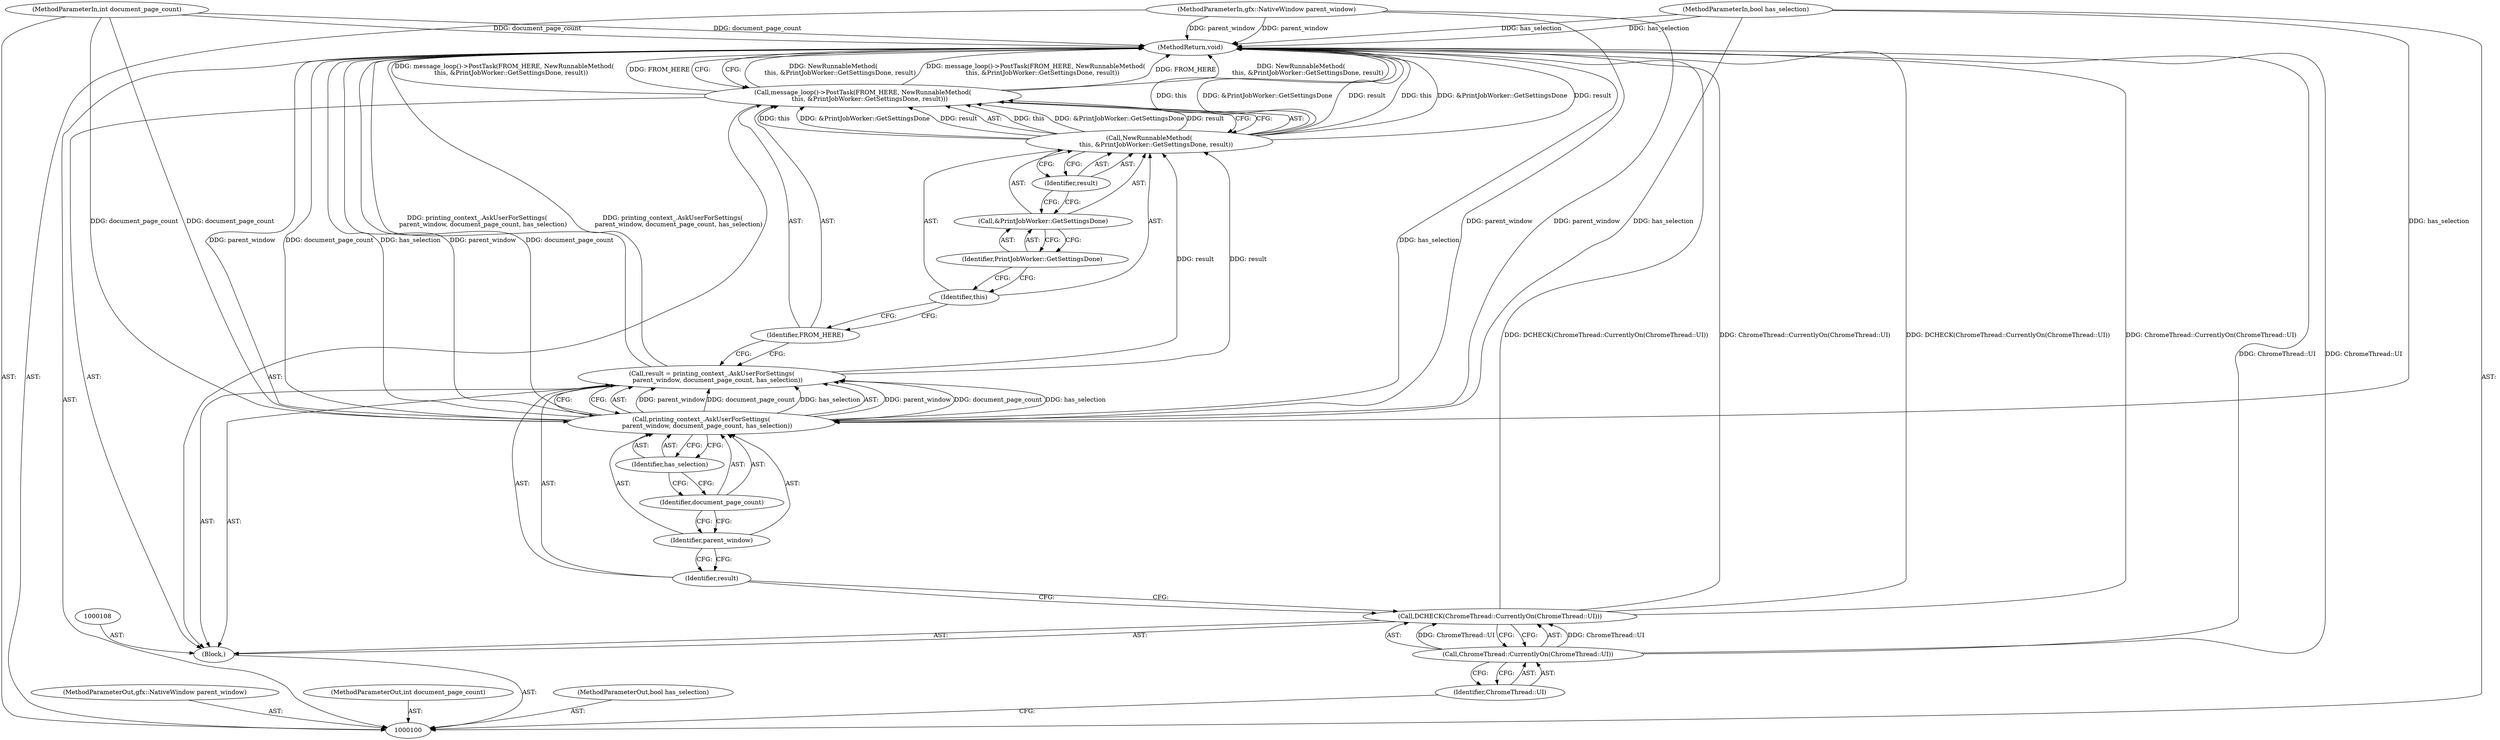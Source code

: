 digraph "1_Chrome_fc790462b4f248712bbc8c3734664dd6b05f80f2_0" {
"1000122" [label="(MethodReturn,void)"];
"1000101" [label="(MethodParameterIn,gfx::NativeWindow parent_window)"];
"1000164" [label="(MethodParameterOut,gfx::NativeWindow parent_window)"];
"1000102" [label="(MethodParameterIn,int document_page_count)"];
"1000165" [label="(MethodParameterOut,int document_page_count)"];
"1000103" [label="(MethodParameterIn,bool has_selection)"];
"1000166" [label="(MethodParameterOut,bool has_selection)"];
"1000104" [label="(Block,)"];
"1000106" [label="(Call,ChromeThread::CurrentlyOn(ChromeThread::UI))"];
"1000105" [label="(Call,DCHECK(ChromeThread::CurrentlyOn(ChromeThread::UI)))"];
"1000107" [label="(Identifier,ChromeThread::UI)"];
"1000109" [label="(Call,result = printing_context_.AskUserForSettings(\n      parent_window, document_page_count, has_selection))"];
"1000110" [label="(Identifier,result)"];
"1000111" [label="(Call,printing_context_.AskUserForSettings(\n      parent_window, document_page_count, has_selection))"];
"1000113" [label="(Identifier,document_page_count)"];
"1000114" [label="(Identifier,has_selection)"];
"1000112" [label="(Identifier,parent_window)"];
"1000116" [label="(Identifier,FROM_HERE)"];
"1000115" [label="(Call,message_loop()->PostTask(FROM_HERE, NewRunnableMethod(\n       this, &PrintJobWorker::GetSettingsDone, result)))"];
"1000117" [label="(Call,NewRunnableMethod(\n       this, &PrintJobWorker::GetSettingsDone, result))"];
"1000119" [label="(Call,&PrintJobWorker::GetSettingsDone)"];
"1000120" [label="(Identifier,PrintJobWorker::GetSettingsDone)"];
"1000121" [label="(Identifier,result)"];
"1000118" [label="(Identifier,this)"];
"1000122" -> "1000100"  [label="AST: "];
"1000122" -> "1000115"  [label="CFG: "];
"1000115" -> "1000122"  [label="DDG: NewRunnableMethod(\n       this, &PrintJobWorker::GetSettingsDone, result)"];
"1000115" -> "1000122"  [label="DDG: message_loop()->PostTask(FROM_HERE, NewRunnableMethod(\n       this, &PrintJobWorker::GetSettingsDone, result))"];
"1000115" -> "1000122"  [label="DDG: FROM_HERE"];
"1000106" -> "1000122"  [label="DDG: ChromeThread::UI"];
"1000105" -> "1000122"  [label="DDG: DCHECK(ChromeThread::CurrentlyOn(ChromeThread::UI))"];
"1000105" -> "1000122"  [label="DDG: ChromeThread::CurrentlyOn(ChromeThread::UI)"];
"1000111" -> "1000122"  [label="DDG: has_selection"];
"1000111" -> "1000122"  [label="DDG: parent_window"];
"1000111" -> "1000122"  [label="DDG: document_page_count"];
"1000103" -> "1000122"  [label="DDG: has_selection"];
"1000117" -> "1000122"  [label="DDG: this"];
"1000117" -> "1000122"  [label="DDG: &PrintJobWorker::GetSettingsDone"];
"1000117" -> "1000122"  [label="DDG: result"];
"1000102" -> "1000122"  [label="DDG: document_page_count"];
"1000101" -> "1000122"  [label="DDG: parent_window"];
"1000109" -> "1000122"  [label="DDG: printing_context_.AskUserForSettings(\n      parent_window, document_page_count, has_selection)"];
"1000101" -> "1000100"  [label="AST: "];
"1000101" -> "1000122"  [label="DDG: parent_window"];
"1000101" -> "1000111"  [label="DDG: parent_window"];
"1000164" -> "1000100"  [label="AST: "];
"1000102" -> "1000100"  [label="AST: "];
"1000102" -> "1000122"  [label="DDG: document_page_count"];
"1000102" -> "1000111"  [label="DDG: document_page_count"];
"1000165" -> "1000100"  [label="AST: "];
"1000103" -> "1000100"  [label="AST: "];
"1000103" -> "1000122"  [label="DDG: has_selection"];
"1000103" -> "1000111"  [label="DDG: has_selection"];
"1000166" -> "1000100"  [label="AST: "];
"1000104" -> "1000100"  [label="AST: "];
"1000105" -> "1000104"  [label="AST: "];
"1000108" -> "1000104"  [label="AST: "];
"1000109" -> "1000104"  [label="AST: "];
"1000115" -> "1000104"  [label="AST: "];
"1000106" -> "1000105"  [label="AST: "];
"1000106" -> "1000107"  [label="CFG: "];
"1000107" -> "1000106"  [label="AST: "];
"1000105" -> "1000106"  [label="CFG: "];
"1000106" -> "1000122"  [label="DDG: ChromeThread::UI"];
"1000106" -> "1000105"  [label="DDG: ChromeThread::UI"];
"1000105" -> "1000104"  [label="AST: "];
"1000105" -> "1000106"  [label="CFG: "];
"1000106" -> "1000105"  [label="AST: "];
"1000110" -> "1000105"  [label="CFG: "];
"1000105" -> "1000122"  [label="DDG: DCHECK(ChromeThread::CurrentlyOn(ChromeThread::UI))"];
"1000105" -> "1000122"  [label="DDG: ChromeThread::CurrentlyOn(ChromeThread::UI)"];
"1000106" -> "1000105"  [label="DDG: ChromeThread::UI"];
"1000107" -> "1000106"  [label="AST: "];
"1000107" -> "1000100"  [label="CFG: "];
"1000106" -> "1000107"  [label="CFG: "];
"1000109" -> "1000104"  [label="AST: "];
"1000109" -> "1000111"  [label="CFG: "];
"1000110" -> "1000109"  [label="AST: "];
"1000111" -> "1000109"  [label="AST: "];
"1000116" -> "1000109"  [label="CFG: "];
"1000109" -> "1000122"  [label="DDG: printing_context_.AskUserForSettings(\n      parent_window, document_page_count, has_selection)"];
"1000111" -> "1000109"  [label="DDG: parent_window"];
"1000111" -> "1000109"  [label="DDG: document_page_count"];
"1000111" -> "1000109"  [label="DDG: has_selection"];
"1000109" -> "1000117"  [label="DDG: result"];
"1000110" -> "1000109"  [label="AST: "];
"1000110" -> "1000105"  [label="CFG: "];
"1000112" -> "1000110"  [label="CFG: "];
"1000111" -> "1000109"  [label="AST: "];
"1000111" -> "1000114"  [label="CFG: "];
"1000112" -> "1000111"  [label="AST: "];
"1000113" -> "1000111"  [label="AST: "];
"1000114" -> "1000111"  [label="AST: "];
"1000109" -> "1000111"  [label="CFG: "];
"1000111" -> "1000122"  [label="DDG: has_selection"];
"1000111" -> "1000122"  [label="DDG: parent_window"];
"1000111" -> "1000122"  [label="DDG: document_page_count"];
"1000111" -> "1000109"  [label="DDG: parent_window"];
"1000111" -> "1000109"  [label="DDG: document_page_count"];
"1000111" -> "1000109"  [label="DDG: has_selection"];
"1000101" -> "1000111"  [label="DDG: parent_window"];
"1000102" -> "1000111"  [label="DDG: document_page_count"];
"1000103" -> "1000111"  [label="DDG: has_selection"];
"1000113" -> "1000111"  [label="AST: "];
"1000113" -> "1000112"  [label="CFG: "];
"1000114" -> "1000113"  [label="CFG: "];
"1000114" -> "1000111"  [label="AST: "];
"1000114" -> "1000113"  [label="CFG: "];
"1000111" -> "1000114"  [label="CFG: "];
"1000112" -> "1000111"  [label="AST: "];
"1000112" -> "1000110"  [label="CFG: "];
"1000113" -> "1000112"  [label="CFG: "];
"1000116" -> "1000115"  [label="AST: "];
"1000116" -> "1000109"  [label="CFG: "];
"1000118" -> "1000116"  [label="CFG: "];
"1000115" -> "1000104"  [label="AST: "];
"1000115" -> "1000117"  [label="CFG: "];
"1000116" -> "1000115"  [label="AST: "];
"1000117" -> "1000115"  [label="AST: "];
"1000122" -> "1000115"  [label="CFG: "];
"1000115" -> "1000122"  [label="DDG: NewRunnableMethod(\n       this, &PrintJobWorker::GetSettingsDone, result)"];
"1000115" -> "1000122"  [label="DDG: message_loop()->PostTask(FROM_HERE, NewRunnableMethod(\n       this, &PrintJobWorker::GetSettingsDone, result))"];
"1000115" -> "1000122"  [label="DDG: FROM_HERE"];
"1000117" -> "1000115"  [label="DDG: this"];
"1000117" -> "1000115"  [label="DDG: &PrintJobWorker::GetSettingsDone"];
"1000117" -> "1000115"  [label="DDG: result"];
"1000117" -> "1000115"  [label="AST: "];
"1000117" -> "1000121"  [label="CFG: "];
"1000118" -> "1000117"  [label="AST: "];
"1000119" -> "1000117"  [label="AST: "];
"1000121" -> "1000117"  [label="AST: "];
"1000115" -> "1000117"  [label="CFG: "];
"1000117" -> "1000122"  [label="DDG: this"];
"1000117" -> "1000122"  [label="DDG: &PrintJobWorker::GetSettingsDone"];
"1000117" -> "1000122"  [label="DDG: result"];
"1000117" -> "1000115"  [label="DDG: this"];
"1000117" -> "1000115"  [label="DDG: &PrintJobWorker::GetSettingsDone"];
"1000117" -> "1000115"  [label="DDG: result"];
"1000109" -> "1000117"  [label="DDG: result"];
"1000119" -> "1000117"  [label="AST: "];
"1000119" -> "1000120"  [label="CFG: "];
"1000120" -> "1000119"  [label="AST: "];
"1000121" -> "1000119"  [label="CFG: "];
"1000120" -> "1000119"  [label="AST: "];
"1000120" -> "1000118"  [label="CFG: "];
"1000119" -> "1000120"  [label="CFG: "];
"1000121" -> "1000117"  [label="AST: "];
"1000121" -> "1000119"  [label="CFG: "];
"1000117" -> "1000121"  [label="CFG: "];
"1000118" -> "1000117"  [label="AST: "];
"1000118" -> "1000116"  [label="CFG: "];
"1000120" -> "1000118"  [label="CFG: "];
}
